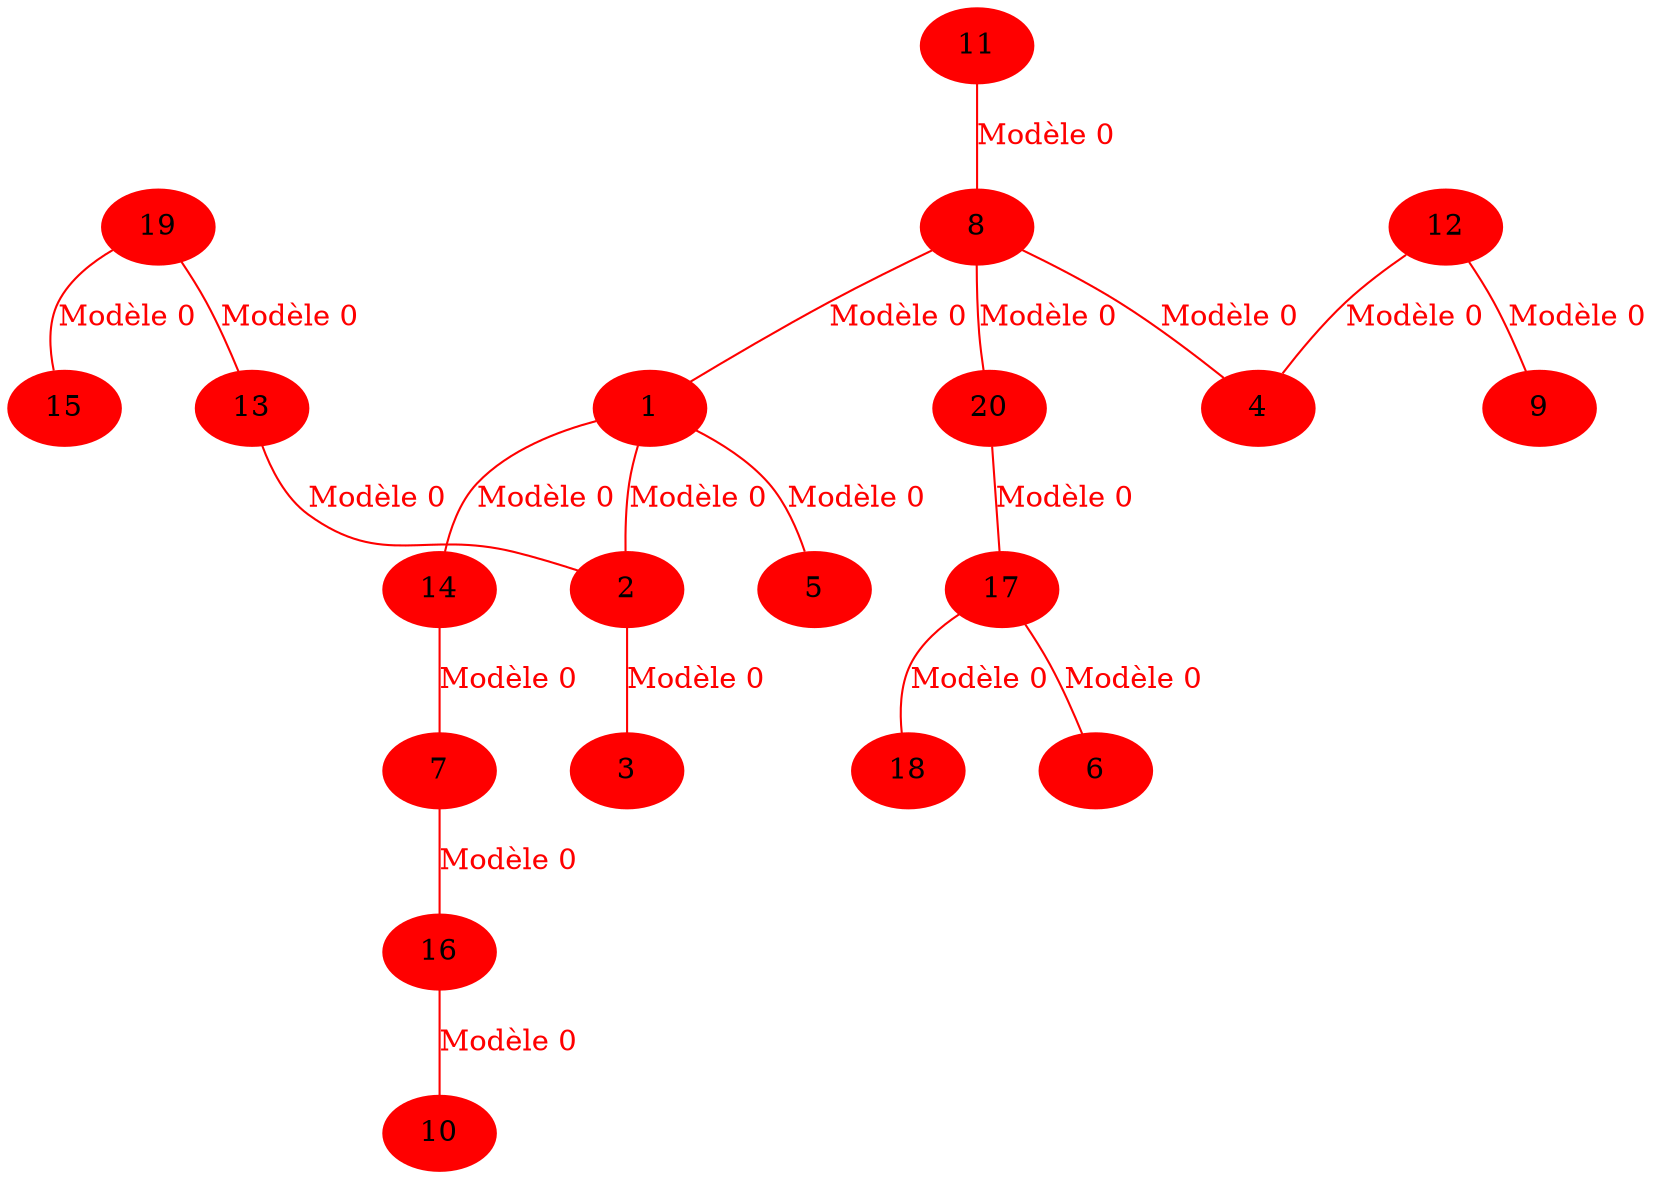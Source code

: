 // Graphe non orienté
strict graph {
	19 [color=lightblue style=filled]
	19 -- 13 [constraint=true]
	19 -- 15 [constraint=true]
	13 [color=lightblue style=filled]
	13 -- 19 [constraint=true]
	13 -- 2 [constraint=true]
	11 [color=lightblue style=filled]
	11 -- 8 [constraint=true]
	8 [color=lightblue style=filled]
	8 -- 11 [constraint=true]
	8 -- 4 [constraint=true]
	8 -- 20 [constraint=true]
	8 -- 1 [constraint=true]
	1 [color=lightblue style=filled]
	1 -- 2 [constraint=true]
	1 -- 5 [constraint=true]
	1 -- 14 [constraint=true]
	1 -- 8 [constraint=true]
	2 [color=lightblue style=filled]
	2 -- 1 [constraint=true]
	2 -- 3 [constraint=true]
	2 -- 13 [constraint=true]
	5 [color=lightblue style=filled]
	5 -- 1 [constraint=true]
	3 [color=lightblue style=filled]
	3 -- 2 [constraint=true]
	12 [color=lightblue style=filled]
	12 -- 4 [constraint=true]
	12 -- 9 [constraint=true]
	4 [color=lightblue style=filled]
	4 -- 12 [constraint=true]
	4 -- 8 [constraint=true]
	9 [color=lightblue style=filled]
	9 -- 12 [constraint=true]
	20 [color=lightblue style=filled]
	20 -- 8 [constraint=true]
	20 -- 17 [constraint=true]
	14 [color=lightblue style=filled]
	14 -- 1 [constraint=true]
	14 -- 7 [constraint=true]
	17 [color=lightblue style=filled]
	17 -- 18 [constraint=true]
	17 -- 20 [constraint=true]
	17 -- 6 [constraint=true]
	18 [color=lightblue style=filled]
	18 -- 17 [constraint=true]
	7 [color=lightblue style=filled]
	7 -- 16 [constraint=true]
	7 -- 14 [constraint=true]
	16 [color=lightblue style=filled]
	16 -- 7 [constraint=true]
	16 -- 10 [constraint=true]
	6 [color=lightblue style=filled]
	6 -- 17 [constraint=true]
	15 [color=lightblue style=filled]
	15 -- 19 [constraint=true]
	10 [color=lightblue style=filled]
	10 -- 16 [constraint=true]
	11 [color=red style=filled]
	6 [color=red style=filled]
	11 -- 8 [label="Modèle 0" color=red constraint=true fontcolor=red]
	8 -- 20 [label="Modèle 0" color=red constraint=true fontcolor=red]
	20 -- 17 [label="Modèle 0" color=red constraint=true fontcolor=red]
	17 -- 6 [label="Modèle 0" color=red constraint=true fontcolor=red]
	13 [color=red style=filled]
	8 [color=red style=filled]
	13 -- 2 [label="Modèle 0" color=red constraint=true fontcolor=red]
	2 -- 1 [label="Modèle 0" color=red constraint=true fontcolor=red]
	1 -- 8 [label="Modèle 0" color=red constraint=true fontcolor=red]
	14 [color=red style=filled]
	2 [color=red style=filled]
	14 -- 1 [label="Modèle 0" color=red constraint=true fontcolor=red]
	1 -- 2 [label="Modèle 0" color=red constraint=true fontcolor=red]
	4 [color=red style=filled]
	5 [color=red style=filled]
	4 -- 8 [label="Modèle 0" color=red constraint=true fontcolor=red]
	8 -- 1 [label="Modèle 0" color=red constraint=true fontcolor=red]
	1 -- 5 [label="Modèle 0" color=red constraint=true fontcolor=red]
	9 [color=red style=filled]
	6 [color=red style=filled]
	9 -- 12 [label="Modèle 0" color=red constraint=true fontcolor=red]
	12 -- 4 [label="Modèle 0" color=red constraint=true fontcolor=red]
	4 -- 8 [label="Modèle 0" color=red constraint=true fontcolor=red]
	8 -- 20 [label="Modèle 0" color=red constraint=true fontcolor=red]
	20 -- 17 [label="Modèle 0" color=red constraint=true fontcolor=red]
	17 -- 6 [label="Modèle 0" color=red constraint=true fontcolor=red]
	2 [color=red style=filled]
	7 [color=red style=filled]
	2 -- 1 [label="Modèle 0" color=red constraint=true fontcolor=red]
	1 -- 14 [label="Modèle 0" color=red constraint=true fontcolor=red]
	14 -- 7 [label="Modèle 0" color=red constraint=true fontcolor=red]
	4 [color=red style=filled]
	19 [color=red style=filled]
	4 -- 8 [label="Modèle 0" color=red constraint=true fontcolor=red]
	8 -- 1 [label="Modèle 0" color=red constraint=true fontcolor=red]
	1 -- 2 [label="Modèle 0" color=red constraint=true fontcolor=red]
	2 -- 13 [label="Modèle 0" color=red constraint=true fontcolor=red]
	13 -- 19 [label="Modèle 0" color=red constraint=true fontcolor=red]
	6 [color=red style=filled]
	11 [color=red style=filled]
	6 -- 17 [label="Modèle 0" color=red constraint=true fontcolor=red]
	17 -- 20 [label="Modèle 0" color=red constraint=true fontcolor=red]
	20 -- 8 [label="Modèle 0" color=red constraint=true fontcolor=red]
	8 -- 11 [label="Modèle 0" color=red constraint=true fontcolor=red]
	3 [color=red style=filled]
	7 [color=red style=filled]
	3 -- 2 [label="Modèle 0" color=red constraint=true fontcolor=red]
	2 -- 1 [label="Modèle 0" color=red constraint=true fontcolor=red]
	1 -- 14 [label="Modèle 0" color=red constraint=true fontcolor=red]
	14 -- 7 [label="Modèle 0" color=red constraint=true fontcolor=red]
	19 [color=red style=filled]
	4 [color=red style=filled]
	19 -- 13 [label="Modèle 0" color=red constraint=true fontcolor=red]
	13 -- 2 [label="Modèle 0" color=red constraint=true fontcolor=red]
	2 -- 1 [label="Modèle 0" color=red constraint=true fontcolor=red]
	1 -- 8 [label="Modèle 0" color=red constraint=true fontcolor=red]
	8 -- 4 [label="Modèle 0" color=red constraint=true fontcolor=red]
	15 [color=red style=filled]
	12 [color=red style=filled]
	15 -- 19 [label="Modèle 0" color=red constraint=true fontcolor=red]
	19 -- 13 [label="Modèle 0" color=red constraint=true fontcolor=red]
	13 -- 2 [label="Modèle 0" color=red constraint=true fontcolor=red]
	2 -- 1 [label="Modèle 0" color=red constraint=true fontcolor=red]
	1 -- 8 [label="Modèle 0" color=red constraint=true fontcolor=red]
	8 -- 4 [label="Modèle 0" color=red constraint=true fontcolor=red]
	4 -- 12 [label="Modèle 0" color=red constraint=true fontcolor=red]
	14 [color=red style=filled]
	7 [color=red style=filled]
	14 -- 7 [label="Modèle 0" color=red constraint=true fontcolor=red]
	2 [color=red style=filled]
	8 [color=red style=filled]
	2 -- 1 [label="Modèle 0" color=red constraint=true fontcolor=red]
	1 -- 8 [label="Modèle 0" color=red constraint=true fontcolor=red]
	8 [color=red style=filled]
	17 [color=red style=filled]
	8 -- 20 [label="Modèle 0" color=red constraint=true fontcolor=red]
	20 -- 17 [label="Modèle 0" color=red constraint=true fontcolor=red]
	7 [color=red style=filled]
	15 [color=red style=filled]
	7 -- 14 [label="Modèle 0" color=red constraint=true fontcolor=red]
	14 -- 1 [label="Modèle 0" color=red constraint=true fontcolor=red]
	1 -- 2 [label="Modèle 0" color=red constraint=true fontcolor=red]
	2 -- 13 [label="Modèle 0" color=red constraint=true fontcolor=red]
	13 -- 19 [label="Modèle 0" color=red constraint=true fontcolor=red]
	19 -- 15 [label="Modèle 0" color=red constraint=true fontcolor=red]
	17 [color=red style=filled]
	15 [color=red style=filled]
	17 -- 20 [label="Modèle 0" color=red constraint=true fontcolor=red]
	20 -- 8 [label="Modèle 0" color=red constraint=true fontcolor=red]
	8 -- 1 [label="Modèle 0" color=red constraint=true fontcolor=red]
	1 -- 2 [label="Modèle 0" color=red constraint=true fontcolor=red]
	2 -- 13 [label="Modèle 0" color=red constraint=true fontcolor=red]
	13 -- 19 [label="Modèle 0" color=red constraint=true fontcolor=red]
	19 -- 15 [label="Modèle 0" color=red constraint=true fontcolor=red]
	19 [color=red style=filled]
	6 [color=red style=filled]
	19 -- 13 [label="Modèle 0" color=red constraint=true fontcolor=red]
	13 -- 2 [label="Modèle 0" color=red constraint=true fontcolor=red]
	2 -- 1 [label="Modèle 0" color=red constraint=true fontcolor=red]
	1 -- 8 [label="Modèle 0" color=red constraint=true fontcolor=red]
	8 -- 20 [label="Modèle 0" color=red constraint=true fontcolor=red]
	20 -- 17 [label="Modèle 0" color=red constraint=true fontcolor=red]
	17 -- 6 [label="Modèle 0" color=red constraint=true fontcolor=red]
	16 [color=red style=filled]
	15 [color=red style=filled]
	16 -- 7 [label="Modèle 0" color=red constraint=true fontcolor=red]
	7 -- 14 [label="Modèle 0" color=red constraint=true fontcolor=red]
	14 -- 1 [label="Modèle 0" color=red constraint=true fontcolor=red]
	1 -- 2 [label="Modèle 0" color=red constraint=true fontcolor=red]
	2 -- 13 [label="Modèle 0" color=red constraint=true fontcolor=red]
	13 -- 19 [label="Modèle 0" color=red constraint=true fontcolor=red]
	19 -- 15 [label="Modèle 0" color=red constraint=true fontcolor=red]
	15 [color=red style=filled]
	7 [color=red style=filled]
	15 -- 19 [label="Modèle 0" color=red constraint=true fontcolor=red]
	19 -- 13 [label="Modèle 0" color=red constraint=true fontcolor=red]
	13 -- 2 [label="Modèle 0" color=red constraint=true fontcolor=red]
	2 -- 1 [label="Modèle 0" color=red constraint=true fontcolor=red]
	1 -- 14 [label="Modèle 0" color=red constraint=true fontcolor=red]
	14 -- 7 [label="Modèle 0" color=red constraint=true fontcolor=red]
	14 [color=red style=filled]
	15 [color=red style=filled]
	14 -- 1 [label="Modèle 0" color=red constraint=true fontcolor=red]
	1 -- 2 [label="Modèle 0" color=red constraint=true fontcolor=red]
	2 -- 13 [label="Modèle 0" color=red constraint=true fontcolor=red]
	13 -- 19 [label="Modèle 0" color=red constraint=true fontcolor=red]
	19 -- 15 [label="Modèle 0" color=red constraint=true fontcolor=red]
	10 [color=red style=filled]
	20 [color=red style=filled]
	10 -- 16 [label="Modèle 0" color=red constraint=true fontcolor=red]
	16 -- 7 [label="Modèle 0" color=red constraint=true fontcolor=red]
	7 -- 14 [label="Modèle 0" color=red constraint=true fontcolor=red]
	14 -- 1 [label="Modèle 0" color=red constraint=true fontcolor=red]
	1 -- 8 [label="Modèle 0" color=red constraint=true fontcolor=red]
	8 -- 20 [label="Modèle 0" color=red constraint=true fontcolor=red]
	20 [color=red style=filled]
	15 [color=red style=filled]
	20 -- 8 [label="Modèle 0" color=red constraint=true fontcolor=red]
	8 -- 1 [label="Modèle 0" color=red constraint=true fontcolor=red]
	1 -- 2 [label="Modèle 0" color=red constraint=true fontcolor=red]
	2 -- 13 [label="Modèle 0" color=red constraint=true fontcolor=red]
	13 -- 19 [label="Modèle 0" color=red constraint=true fontcolor=red]
	19 -- 15 [label="Modèle 0" color=red constraint=true fontcolor=red]
	18 [color=red style=filled]
	11 [color=red style=filled]
	18 -- 17 [label="Modèle 0" color=red constraint=true fontcolor=red]
	17 -- 20 [label="Modèle 0" color=red constraint=true fontcolor=red]
	20 -- 8 [label="Modèle 0" color=red constraint=true fontcolor=red]
	8 -- 11 [label="Modèle 0" color=red constraint=true fontcolor=red]
	5 [color=red style=filled]
	7 [color=red style=filled]
	5 -- 1 [label="Modèle 0" color=red constraint=true fontcolor=red]
	1 -- 14 [label="Modèle 0" color=red constraint=true fontcolor=red]
	14 -- 7 [label="Modèle 0" color=red constraint=true fontcolor=red]
	7 [color=red style=filled]
	5 [color=red style=filled]
	7 -- 14 [label="Modèle 0" color=red constraint=true fontcolor=red]
	14 -- 1 [label="Modèle 0" color=red constraint=true fontcolor=red]
	1 -- 5 [label="Modèle 0" color=red constraint=true fontcolor=red]
	14 [color=red style=filled]
	13 [color=red style=filled]
	14 -- 1 [label="Modèle 0" color=red constraint=true fontcolor=red]
	1 -- 2 [label="Modèle 0" color=red constraint=true fontcolor=red]
	2 -- 13 [label="Modèle 0" color=red constraint=true fontcolor=red]
	6 [color=red style=filled]
	20 [color=red style=filled]
	6 -- 17 [label="Modèle 0" color=red constraint=true fontcolor=red]
	17 -- 20 [label="Modèle 0" color=red constraint=true fontcolor=red]
	20 [color=red style=filled]
	3 [color=red style=filled]
	20 -- 8 [label="Modèle 0" color=red constraint=true fontcolor=red]
	8 -- 1 [label="Modèle 0" color=red constraint=true fontcolor=red]
	1 -- 2 [label="Modèle 0" color=red constraint=true fontcolor=red]
	2 -- 3 [label="Modèle 0" color=red constraint=true fontcolor=red]
	14 [color=red style=filled]
	1 [color=red style=filled]
	14 -- 1 [label="Modèle 0" color=red constraint=true fontcolor=red]
	20 [color=red style=filled]
	18 [color=red style=filled]
	20 -- 17 [label="Modèle 0" color=red constraint=true fontcolor=red]
	17 -- 18 [label="Modèle 0" color=red constraint=true fontcolor=red]
	20 [color=red style=filled]
	12 [color=red style=filled]
	20 -- 8 [label="Modèle 0" color=red constraint=true fontcolor=red]
	8 -- 4 [label="Modèle 0" color=red constraint=true fontcolor=red]
	4 -- 12 [label="Modèle 0" color=red constraint=true fontcolor=red]
	9 [color=red style=filled]
	19 [color=red style=filled]
	9 -- 12 [label="Modèle 0" color=red constraint=true fontcolor=red]
	12 -- 4 [label="Modèle 0" color=red constraint=true fontcolor=red]
	4 -- 8 [label="Modèle 0" color=red constraint=true fontcolor=red]
	8 -- 1 [label="Modèle 0" color=red constraint=true fontcolor=red]
	1 -- 2 [label="Modèle 0" color=red constraint=true fontcolor=red]
	2 -- 13 [label="Modèle 0" color=red constraint=true fontcolor=red]
	13 -- 19 [label="Modèle 0" color=red constraint=true fontcolor=red]
	2 [color=red style=filled]
	16 [color=red style=filled]
	2 -- 1 [label="Modèle 0" color=red constraint=true fontcolor=red]
	1 -- 14 [label="Modèle 0" color=red constraint=true fontcolor=red]
	14 -- 7 [label="Modèle 0" color=red constraint=true fontcolor=red]
	7 -- 16 [label="Modèle 0" color=red constraint=true fontcolor=red]
	10 [color=red style=filled]
	12 [color=red style=filled]
	10 -- 16 [label="Modèle 0" color=red constraint=true fontcolor=red]
	16 -- 7 [label="Modèle 0" color=red constraint=true fontcolor=red]
	7 -- 14 [label="Modèle 0" color=red constraint=true fontcolor=red]
	14 -- 1 [label="Modèle 0" color=red constraint=true fontcolor=red]
	1 -- 8 [label="Modèle 0" color=red constraint=true fontcolor=red]
	8 -- 4 [label="Modèle 0" color=red constraint=true fontcolor=red]
	4 -- 12 [label="Modèle 0" color=red constraint=true fontcolor=red]
	12 [color=red style=filled]
	6 [color=red style=filled]
	12 -- 4 [label="Modèle 0" color=red constraint=true fontcolor=red]
	4 -- 8 [label="Modèle 0" color=red constraint=true fontcolor=red]
	8 -- 20 [label="Modèle 0" color=red constraint=true fontcolor=red]
	20 -- 17 [label="Modèle 0" color=red constraint=true fontcolor=red]
	17 -- 6 [label="Modèle 0" color=red constraint=true fontcolor=red]
	16 [color=red style=filled]
	13 [color=red style=filled]
	16 -- 7 [label="Modèle 0" color=red constraint=true fontcolor=red]
	7 -- 14 [label="Modèle 0" color=red constraint=true fontcolor=red]
	14 -- 1 [label="Modèle 0" color=red constraint=true fontcolor=red]
	1 -- 2 [label="Modèle 0" color=red constraint=true fontcolor=red]
	2 -- 13 [label="Modèle 0" color=red constraint=true fontcolor=red]
	6 [color=red style=filled]
	6 [color=red style=filled]
	11 [color=red style=filled]
	9 [color=red style=filled]
	11 -- 8 [label="Modèle 0" color=red constraint=true fontcolor=red]
	8 -- 4 [label="Modèle 0" color=red constraint=true fontcolor=red]
	4 -- 12 [label="Modèle 0" color=red constraint=true fontcolor=red]
	12 -- 9 [label="Modèle 0" color=red constraint=true fontcolor=red]
	13 [color=red style=filled]
	18 [color=red style=filled]
	13 -- 2 [label="Modèle 0" color=red constraint=true fontcolor=red]
	2 -- 1 [label="Modèle 0" color=red constraint=true fontcolor=red]
	1 -- 8 [label="Modèle 0" color=red constraint=true fontcolor=red]
	8 -- 20 [label="Modèle 0" color=red constraint=true fontcolor=red]
	20 -- 17 [label="Modèle 0" color=red constraint=true fontcolor=red]
	17 -- 18 [label="Modèle 0" color=red constraint=true fontcolor=red]
	17 [color=red style=filled]
	9 [color=red style=filled]
	17 -- 20 [label="Modèle 0" color=red constraint=true fontcolor=red]
	20 -- 8 [label="Modèle 0" color=red constraint=true fontcolor=red]
	8 -- 4 [label="Modèle 0" color=red constraint=true fontcolor=red]
	4 -- 12 [label="Modèle 0" color=red constraint=true fontcolor=red]
	12 -- 9 [label="Modèle 0" color=red constraint=true fontcolor=red]
	14 [color=red style=filled]
	3 [color=red style=filled]
	14 -- 1 [label="Modèle 0" color=red constraint=true fontcolor=red]
	1 -- 2 [label="Modèle 0" color=red constraint=true fontcolor=red]
	2 -- 3 [label="Modèle 0" color=red constraint=true fontcolor=red]
	7 [color=red style=filled]
	9 [color=red style=filled]
	7 -- 14 [label="Modèle 0" color=red constraint=true fontcolor=red]
	14 -- 1 [label="Modèle 0" color=red constraint=true fontcolor=red]
	1 -- 8 [label="Modèle 0" color=red constraint=true fontcolor=red]
	8 -- 4 [label="Modèle 0" color=red constraint=true fontcolor=red]
	4 -- 12 [label="Modèle 0" color=red constraint=true fontcolor=red]
	12 -- 9 [label="Modèle 0" color=red constraint=true fontcolor=red]
	19 [color=red style=filled]
	7 [color=red style=filled]
	19 -- 13 [label="Modèle 0" color=red constraint=true fontcolor=red]
	13 -- 2 [label="Modèle 0" color=red constraint=true fontcolor=red]
	2 -- 1 [label="Modèle 0" color=red constraint=true fontcolor=red]
	1 -- 14 [label="Modèle 0" color=red constraint=true fontcolor=red]
	14 -- 7 [label="Modèle 0" color=red constraint=true fontcolor=red]
	10 [color=red style=filled]
	3 [color=red style=filled]
	10 -- 16 [label="Modèle 0" color=red constraint=true fontcolor=red]
	16 -- 7 [label="Modèle 0" color=red constraint=true fontcolor=red]
	7 -- 14 [label="Modèle 0" color=red constraint=true fontcolor=red]
	14 -- 1 [label="Modèle 0" color=red constraint=true fontcolor=red]
	1 -- 2 [label="Modèle 0" color=red constraint=true fontcolor=red]
	2 -- 3 [label="Modèle 0" color=red constraint=true fontcolor=red]
	9 [color=red style=filled]
	4 [color=red style=filled]
	9 -- 12 [label="Modèle 0" color=red constraint=true fontcolor=red]
	12 -- 4 [label="Modèle 0" color=red constraint=true fontcolor=red]
	10 [color=red style=filled]
	1 [color=red style=filled]
	10 -- 16 [label="Modèle 0" color=red constraint=true fontcolor=red]
	16 -- 7 [label="Modèle 0" color=red constraint=true fontcolor=red]
	7 -- 14 [label="Modèle 0" color=red constraint=true fontcolor=red]
	14 -- 1 [label="Modèle 0" color=red constraint=true fontcolor=red]
	18 [color=red style=filled]
	19 [color=red style=filled]
	18 -- 17 [label="Modèle 0" color=red constraint=true fontcolor=red]
	17 -- 20 [label="Modèle 0" color=red constraint=true fontcolor=red]
	20 -- 8 [label="Modèle 0" color=red constraint=true fontcolor=red]
	8 -- 1 [label="Modèle 0" color=red constraint=true fontcolor=red]
	1 -- 2 [label="Modèle 0" color=red constraint=true fontcolor=red]
	2 -- 13 [label="Modèle 0" color=red constraint=true fontcolor=red]
	13 -- 19 [label="Modèle 0" color=red constraint=true fontcolor=red]
	1 [color=red style=filled]
	9 [color=red style=filled]
	1 -- 8 [label="Modèle 0" color=red constraint=true fontcolor=red]
	8 -- 4 [label="Modèle 0" color=red constraint=true fontcolor=red]
	4 -- 12 [label="Modèle 0" color=red constraint=true fontcolor=red]
	12 -- 9 [label="Modèle 0" color=red constraint=true fontcolor=red]
	10 [color=red style=filled]
	15 [color=red style=filled]
	10 -- 16 [label="Modèle 0" color=red constraint=true fontcolor=red]
	16 -- 7 [label="Modèle 0" color=red constraint=true fontcolor=red]
	7 -- 14 [label="Modèle 0" color=red constraint=true fontcolor=red]
	14 -- 1 [label="Modèle 0" color=red constraint=true fontcolor=red]
	1 -- 2 [label="Modèle 0" color=red constraint=true fontcolor=red]
	2 -- 13 [label="Modèle 0" color=red constraint=true fontcolor=red]
	13 -- 19 [label="Modèle 0" color=red constraint=true fontcolor=red]
	19 -- 15 [label="Modèle 0" color=red constraint=true fontcolor=red]
	8 [color=red style=filled]
	13 [color=red style=filled]
	8 -- 1 [label="Modèle 0" color=red constraint=true fontcolor=red]
	1 -- 2 [label="Modèle 0" color=red constraint=true fontcolor=red]
	2 -- 13 [label="Modèle 0" color=red constraint=true fontcolor=red]
	20 [color=red style=filled]
	14 [color=red style=filled]
	20 -- 8 [label="Modèle 0" color=red constraint=true fontcolor=red]
	8 -- 1 [label="Modèle 0" color=red constraint=true fontcolor=red]
	1 -- 14 [label="Modèle 0" color=red constraint=true fontcolor=red]
	15 [color=red style=filled]
	8 [color=red style=filled]
	15 -- 19 [label="Modèle 0" color=red constraint=true fontcolor=red]
	19 -- 13 [label="Modèle 0" color=red constraint=true fontcolor=red]
	13 -- 2 [label="Modèle 0" color=red constraint=true fontcolor=red]
	2 -- 1 [label="Modèle 0" color=red constraint=true fontcolor=red]
	1 -- 8 [label="Modèle 0" color=red constraint=true fontcolor=red]
	4 [color=red style=filled]
	15 [color=red style=filled]
	4 -- 8 [label="Modèle 0" color=red constraint=true fontcolor=red]
	8 -- 1 [label="Modèle 0" color=red constraint=true fontcolor=red]
	1 -- 2 [label="Modèle 0" color=red constraint=true fontcolor=red]
	2 -- 13 [label="Modèle 0" color=red constraint=true fontcolor=red]
	13 -- 19 [label="Modèle 0" color=red constraint=true fontcolor=red]
	19 -- 15 [label="Modèle 0" color=red constraint=true fontcolor=red]
	14 [color=red style=filled]
	4 [color=red style=filled]
	14 -- 1 [label="Modèle 0" color=red constraint=true fontcolor=red]
	1 -- 8 [label="Modèle 0" color=red constraint=true fontcolor=red]
	8 -- 4 [label="Modèle 0" color=red constraint=true fontcolor=red]
	1 [color=red style=filled]
	11 [color=red style=filled]
	1 -- 8 [label="Modèle 0" color=red constraint=true fontcolor=red]
	8 -- 11 [label="Modèle 0" color=red constraint=true fontcolor=red]
	19 [color=red style=filled]
	18 [color=red style=filled]
	19 -- 13 [label="Modèle 0" color=red constraint=true fontcolor=red]
	13 -- 2 [label="Modèle 0" color=red constraint=true fontcolor=red]
	2 -- 1 [label="Modèle 0" color=red constraint=true fontcolor=red]
	1 -- 8 [label="Modèle 0" color=red constraint=true fontcolor=red]
	8 -- 20 [label="Modèle 0" color=red constraint=true fontcolor=red]
	20 -- 17 [label="Modèle 0" color=red constraint=true fontcolor=red]
	17 -- 18 [label="Modèle 0" color=red constraint=true fontcolor=red]
	3 [color=red style=filled]
	12 [color=red style=filled]
	3 -- 2 [label="Modèle 0" color=red constraint=true fontcolor=red]
	2 -- 1 [label="Modèle 0" color=red constraint=true fontcolor=red]
	1 -- 8 [label="Modèle 0" color=red constraint=true fontcolor=red]
	8 -- 4 [label="Modèle 0" color=red constraint=true fontcolor=red]
	4 -- 12 [label="Modèle 0" color=red constraint=true fontcolor=red]
	3 [color=red style=filled]
	6 [color=red style=filled]
	3 -- 2 [label="Modèle 0" color=red constraint=true fontcolor=red]
	2 -- 1 [label="Modèle 0" color=red constraint=true fontcolor=red]
	1 -- 8 [label="Modèle 0" color=red constraint=true fontcolor=red]
	8 -- 20 [label="Modèle 0" color=red constraint=true fontcolor=red]
	20 -- 17 [label="Modèle 0" color=red constraint=true fontcolor=red]
	17 -- 6 [label="Modèle 0" color=red constraint=true fontcolor=red]
	8 [color=red style=filled]
	14 [color=red style=filled]
	8 -- 1 [label="Modèle 0" color=red constraint=true fontcolor=red]
	1 -- 14 [label="Modèle 0" color=red constraint=true fontcolor=red]
	8 [color=red style=filled]
	10 [color=red style=filled]
	8 -- 1 [label="Modèle 0" color=red constraint=true fontcolor=red]
	1 -- 14 [label="Modèle 0" color=red constraint=true fontcolor=red]
	14 -- 7 [label="Modèle 0" color=red constraint=true fontcolor=red]
	7 -- 16 [label="Modèle 0" color=red constraint=true fontcolor=red]
	16 -- 10 [label="Modèle 0" color=red constraint=true fontcolor=red]
	3 [color=red style=filled]
	2 [color=red style=filled]
	3 -- 2 [label="Modèle 0" color=red constraint=true fontcolor=red]
	11 [color=red style=filled]
	4 [color=red style=filled]
	11 -- 8 [label="Modèle 0" color=red constraint=true fontcolor=red]
	8 -- 4 [label="Modèle 0" color=red constraint=true fontcolor=red]
	18 [color=red style=filled]
	13 [color=red style=filled]
	18 -- 17 [label="Modèle 0" color=red constraint=true fontcolor=red]
	17 -- 20 [label="Modèle 0" color=red constraint=true fontcolor=red]
	20 -- 8 [label="Modèle 0" color=red constraint=true fontcolor=red]
	8 -- 1 [label="Modèle 0" color=red constraint=true fontcolor=red]
	1 -- 2 [label="Modèle 0" color=red constraint=true fontcolor=red]
	2 -- 13 [label="Modèle 0" color=red constraint=true fontcolor=red]
	16 [color=red style=filled]
	14 [color=red style=filled]
	16 -- 7 [label="Modèle 0" color=red constraint=true fontcolor=red]
	7 -- 14 [label="Modèle 0" color=red constraint=true fontcolor=red]
	2 [color=red style=filled]
	18 [color=red style=filled]
	2 -- 1 [label="Modèle 0" color=red constraint=true fontcolor=red]
	1 -- 8 [label="Modèle 0" color=red constraint=true fontcolor=red]
	8 -- 20 [label="Modèle 0" color=red constraint=true fontcolor=red]
	20 -- 17 [label="Modèle 0" color=red constraint=true fontcolor=red]
	17 -- 18 [label="Modèle 0" color=red constraint=true fontcolor=red]
	5 [color=red style=filled]
	2 [color=red style=filled]
	5 -- 1 [label="Modèle 0" color=red constraint=true fontcolor=red]
	1 -- 2 [label="Modèle 0" color=red constraint=true fontcolor=red]
	20 [color=red style=filled]
	6 [color=red style=filled]
	20 -- 17 [label="Modèle 0" color=red constraint=true fontcolor=red]
	17 -- 6 [label="Modèle 0" color=red constraint=true fontcolor=red]
	20 [color=red style=filled]
	1 [color=red style=filled]
	20 -- 8 [label="Modèle 0" color=red constraint=true fontcolor=red]
	8 -- 1 [label="Modèle 0" color=red constraint=true fontcolor=red]
	1 [color=red style=filled]
	14 [color=red style=filled]
	1 -- 14 [label="Modèle 0" color=red constraint=true fontcolor=red]
	16 [color=red style=filled]
	17 [color=red style=filled]
	16 -- 7 [label="Modèle 0" color=red constraint=true fontcolor=red]
	7 -- 14 [label="Modèle 0" color=red constraint=true fontcolor=red]
	14 -- 1 [label="Modèle 0" color=red constraint=true fontcolor=red]
	1 -- 8 [label="Modèle 0" color=red constraint=true fontcolor=red]
	8 -- 20 [label="Modèle 0" color=red constraint=true fontcolor=red]
	20 -- 17 [label="Modèle 0" color=red constraint=true fontcolor=red]
	7 [color=red style=filled]
	18 [color=red style=filled]
	7 -- 14 [label="Modèle 0" color=red constraint=true fontcolor=red]
	14 -- 1 [label="Modèle 0" color=red constraint=true fontcolor=red]
	1 -- 8 [label="Modèle 0" color=red constraint=true fontcolor=red]
	8 -- 20 [label="Modèle 0" color=red constraint=true fontcolor=red]
	20 -- 17 [label="Modèle 0" color=red constraint=true fontcolor=red]
	17 -- 18 [label="Modèle 0" color=red constraint=true fontcolor=red]
	13 [color=red style=filled]
	14 [color=red style=filled]
	13 -- 2 [label="Modèle 0" color=red constraint=true fontcolor=red]
	2 -- 1 [label="Modèle 0" color=red constraint=true fontcolor=red]
	1 -- 14 [label="Modèle 0" color=red constraint=true fontcolor=red]
	18 [color=red style=filled]
	15 [color=red style=filled]
	18 -- 17 [label="Modèle 0" color=red constraint=true fontcolor=red]
	17 -- 20 [label="Modèle 0" color=red constraint=true fontcolor=red]
	20 -- 8 [label="Modèle 0" color=red constraint=true fontcolor=red]
	8 -- 1 [label="Modèle 0" color=red constraint=true fontcolor=red]
	1 -- 2 [label="Modèle 0" color=red constraint=true fontcolor=red]
	2 -- 13 [label="Modèle 0" color=red constraint=true fontcolor=red]
	13 -- 19 [label="Modèle 0" color=red constraint=true fontcolor=red]
	19 -- 15 [label="Modèle 0" color=red constraint=true fontcolor=red]
	6 [color=red style=filled]
	9 [color=red style=filled]
	6 -- 17 [label="Modèle 0" color=red constraint=true fontcolor=red]
	17 -- 20 [label="Modèle 0" color=red constraint=true fontcolor=red]
	20 -- 8 [label="Modèle 0" color=red constraint=true fontcolor=red]
	8 -- 4 [label="Modèle 0" color=red constraint=true fontcolor=red]
	4 -- 12 [label="Modèle 0" color=red constraint=true fontcolor=red]
	12 -- 9 [label="Modèle 0" color=red constraint=true fontcolor=red]
	6 [color=red style=filled]
	7 [color=red style=filled]
	6 -- 17 [label="Modèle 0" color=red constraint=true fontcolor=red]
	17 -- 20 [label="Modèle 0" color=red constraint=true fontcolor=red]
	20 -- 8 [label="Modèle 0" color=red constraint=true fontcolor=red]
	8 -- 1 [label="Modèle 0" color=red constraint=true fontcolor=red]
	1 -- 14 [label="Modèle 0" color=red constraint=true fontcolor=red]
	14 -- 7 [label="Modèle 0" color=red constraint=true fontcolor=red]
	14 [color=red style=filled]
	17 [color=red style=filled]
	14 -- 1 [label="Modèle 0" color=red constraint=true fontcolor=red]
	1 -- 8 [label="Modèle 0" color=red constraint=true fontcolor=red]
	8 -- 20 [label="Modèle 0" color=red constraint=true fontcolor=red]
	20 -- 17 [label="Modèle 0" color=red constraint=true fontcolor=red]
	9 [color=red style=filled]
	14 [color=red style=filled]
	9 -- 12 [label="Modèle 0" color=red constraint=true fontcolor=red]
	12 -- 4 [label="Modèle 0" color=red constraint=true fontcolor=red]
	4 -- 8 [label="Modèle 0" color=red constraint=true fontcolor=red]
	8 -- 1 [label="Modèle 0" color=red constraint=true fontcolor=red]
	1 -- 14 [label="Modèle 0" color=red constraint=true fontcolor=red]
	11 [color=red style=filled]
	11 [color=red style=filled]
	11 [color=red style=filled]
	16 [color=red style=filled]
	11 -- 8 [label="Modèle 0" color=red constraint=true fontcolor=red]
	8 -- 1 [label="Modèle 0" color=red constraint=true fontcolor=red]
	1 -- 14 [label="Modèle 0" color=red constraint=true fontcolor=red]
	14 -- 7 [label="Modèle 0" color=red constraint=true fontcolor=red]
	7 -- 16 [label="Modèle 0" color=red constraint=true fontcolor=red]
	13 [color=red style=filled]
	12 [color=red style=filled]
	13 -- 2 [label="Modèle 0" color=red constraint=true fontcolor=red]
	2 -- 1 [label="Modèle 0" color=red constraint=true fontcolor=red]
	1 -- 8 [label="Modèle 0" color=red constraint=true fontcolor=red]
	8 -- 4 [label="Modèle 0" color=red constraint=true fontcolor=red]
	4 -- 12 [label="Modèle 0" color=red constraint=true fontcolor=red]
	10 [color=red style=filled]
	18 [color=red style=filled]
	10 -- 16 [label="Modèle 0" color=red constraint=true fontcolor=red]
	16 -- 7 [label="Modèle 0" color=red constraint=true fontcolor=red]
	7 -- 14 [label="Modèle 0" color=red constraint=true fontcolor=red]
	14 -- 1 [label="Modèle 0" color=red constraint=true fontcolor=red]
	1 -- 8 [label="Modèle 0" color=red constraint=true fontcolor=red]
	8 -- 20 [label="Modèle 0" color=red constraint=true fontcolor=red]
	20 -- 17 [label="Modèle 0" color=red constraint=true fontcolor=red]
	17 -- 18 [label="Modèle 0" color=red constraint=true fontcolor=red]
	18 [color=red style=filled]
	5 [color=red style=filled]
	18 -- 17 [label="Modèle 0" color=red constraint=true fontcolor=red]
	17 -- 20 [label="Modèle 0" color=red constraint=true fontcolor=red]
	20 -- 8 [label="Modèle 0" color=red constraint=true fontcolor=red]
	8 -- 1 [label="Modèle 0" color=red constraint=true fontcolor=red]
	1 -- 5 [label="Modèle 0" color=red constraint=true fontcolor=red]
	20 [color=red style=filled]
	17 [color=red style=filled]
	20 -- 17 [label="Modèle 0" color=red constraint=true fontcolor=red]
	8 [color=red style=filled]
	15 [color=red style=filled]
	8 -- 1 [label="Modèle 0" color=red constraint=true fontcolor=red]
	1 -- 2 [label="Modèle 0" color=red constraint=true fontcolor=red]
	2 -- 13 [label="Modèle 0" color=red constraint=true fontcolor=red]
	13 -- 19 [label="Modèle 0" color=red constraint=true fontcolor=red]
	19 -- 15 [label="Modèle 0" color=red constraint=true fontcolor=red]
	14 [color=red style=filled]
	19 [color=red style=filled]
	14 -- 1 [label="Modèle 0" color=red constraint=true fontcolor=red]
	1 -- 2 [label="Modèle 0" color=red constraint=true fontcolor=red]
	2 -- 13 [label="Modèle 0" color=red constraint=true fontcolor=red]
	13 -- 19 [label="Modèle 0" color=red constraint=true fontcolor=red]
	20 [color=red style=filled]
	16 [color=red style=filled]
	20 -- 8 [label="Modèle 0" color=red constraint=true fontcolor=red]
	8 -- 1 [label="Modèle 0" color=red constraint=true fontcolor=red]
	1 -- 14 [label="Modèle 0" color=red constraint=true fontcolor=red]
	14 -- 7 [label="Modèle 0" color=red constraint=true fontcolor=red]
	7 -- 16 [label="Modèle 0" color=red constraint=true fontcolor=red]
	2 [color=red style=filled]
	3 [color=red style=filled]
	2 -- 3 [label="Modèle 0" color=red constraint=true fontcolor=red]
	3 [color=red style=filled]
	11 [color=red style=filled]
	3 -- 2 [label="Modèle 0" color=red constraint=true fontcolor=red]
	2 -- 1 [label="Modèle 0" color=red constraint=true fontcolor=red]
	1 -- 8 [label="Modèle 0" color=red constraint=true fontcolor=red]
	8 -- 11 [label="Modèle 0" color=red constraint=true fontcolor=red]
	9 [color=red style=filled]
	15 [color=red style=filled]
	9 -- 12 [label="Modèle 0" color=red constraint=true fontcolor=red]
	12 -- 4 [label="Modèle 0" color=red constraint=true fontcolor=red]
	4 -- 8 [label="Modèle 0" color=red constraint=true fontcolor=red]
	8 -- 1 [label="Modèle 0" color=red constraint=true fontcolor=red]
	1 -- 2 [label="Modèle 0" color=red constraint=true fontcolor=red]
	2 -- 13 [label="Modèle 0" color=red constraint=true fontcolor=red]
	13 -- 19 [label="Modèle 0" color=red constraint=true fontcolor=red]
	19 -- 15 [label="Modèle 0" color=red constraint=true fontcolor=red]
	16 [color=red style=filled]
	8 [color=red style=filled]
	16 -- 7 [label="Modèle 0" color=red constraint=true fontcolor=red]
	7 -- 14 [label="Modèle 0" color=red constraint=true fontcolor=red]
	14 -- 1 [label="Modèle 0" color=red constraint=true fontcolor=red]
	1 -- 8 [label="Modèle 0" color=red constraint=true fontcolor=red]
	19 [color=red style=filled]
	3 [color=red style=filled]
	19 -- 13 [label="Modèle 0" color=red constraint=true fontcolor=red]
	13 -- 2 [label="Modèle 0" color=red constraint=true fontcolor=red]
	2 -- 3 [label="Modèle 0" color=red constraint=true fontcolor=red]
	1 [color=red style=filled]
	17 [color=red style=filled]
	1 -- 8 [label="Modèle 0" color=red constraint=true fontcolor=red]
	8 -- 20 [label="Modèle 0" color=red constraint=true fontcolor=red]
	20 -- 17 [label="Modèle 0" color=red constraint=true fontcolor=red]
	7 [color=red style=filled]
	4 [color=red style=filled]
	7 -- 14 [label="Modèle 0" color=red constraint=true fontcolor=red]
	14 -- 1 [label="Modèle 0" color=red constraint=true fontcolor=red]
	1 -- 8 [label="Modèle 0" color=red constraint=true fontcolor=red]
	8 -- 4 [label="Modèle 0" color=red constraint=true fontcolor=red]
	10 [color=red style=filled]
	10 [color=red style=filled]
	7 [color=red style=filled]
	8 [color=red style=filled]
	7 -- 14 [label="Modèle 0" color=red constraint=true fontcolor=red]
	14 -- 1 [label="Modèle 0" color=red constraint=true fontcolor=red]
	1 -- 8 [label="Modèle 0" color=red constraint=true fontcolor=red]
	15 [color=red style=filled]
	5 [color=red style=filled]
	15 -- 19 [label="Modèle 0" color=red constraint=true fontcolor=red]
	19 -- 13 [label="Modèle 0" color=red constraint=true fontcolor=red]
	13 -- 2 [label="Modèle 0" color=red constraint=true fontcolor=red]
	2 -- 1 [label="Modèle 0" color=red constraint=true fontcolor=red]
	1 -- 5 [label="Modèle 0" color=red constraint=true fontcolor=red]
	2 [color=red style=filled]
	9 [color=red style=filled]
	2 -- 1 [label="Modèle 0" color=red constraint=true fontcolor=red]
	1 -- 8 [label="Modèle 0" color=red constraint=true fontcolor=red]
	8 -- 4 [label="Modèle 0" color=red constraint=true fontcolor=red]
	4 -- 12 [label="Modèle 0" color=red constraint=true fontcolor=red]
	12 -- 9 [label="Modèle 0" color=red constraint=true fontcolor=red]
	11 [color=red style=filled]
	1 [color=red style=filled]
	11 -- 8 [label="Modèle 0" color=red constraint=true fontcolor=red]
	8 -- 1 [label="Modèle 0" color=red constraint=true fontcolor=red]
	1 [color=red style=filled]
	16 [color=red style=filled]
	1 -- 14 [label="Modèle 0" color=red constraint=true fontcolor=red]
	14 -- 7 [label="Modèle 0" color=red constraint=true fontcolor=red]
	7 -- 16 [label="Modèle 0" color=red constraint=true fontcolor=red]
	8 [color=red style=filled]
	2 [color=red style=filled]
	8 -- 1 [label="Modèle 0" color=red constraint=true fontcolor=red]
	1 -- 2 [label="Modèle 0" color=red constraint=true fontcolor=red]
	12 [color=red style=filled]
	11 [color=red style=filled]
	12 -- 4 [label="Modèle 0" color=red constraint=true fontcolor=red]
	4 -- 8 [label="Modèle 0" color=red constraint=true fontcolor=red]
	8 -- 11 [label="Modèle 0" color=red constraint=true fontcolor=red]
	15 [color=red style=filled]
	18 [color=red style=filled]
	15 -- 19 [label="Modèle 0" color=red constraint=true fontcolor=red]
	19 -- 13 [label="Modèle 0" color=red constraint=true fontcolor=red]
	13 -- 2 [label="Modèle 0" color=red constraint=true fontcolor=red]
	2 -- 1 [label="Modèle 0" color=red constraint=true fontcolor=red]
	1 -- 8 [label="Modèle 0" color=red constraint=true fontcolor=red]
	8 -- 20 [label="Modèle 0" color=red constraint=true fontcolor=red]
	20 -- 17 [label="Modèle 0" color=red constraint=true fontcolor=red]
	17 -- 18 [label="Modèle 0" color=red constraint=true fontcolor=red]
	2 [color=red style=filled]
	17 [color=red style=filled]
	2 -- 1 [label="Modèle 0" color=red constraint=true fontcolor=red]
	1 -- 8 [label="Modèle 0" color=red constraint=true fontcolor=red]
	8 -- 20 [label="Modèle 0" color=red constraint=true fontcolor=red]
	20 -- 17 [label="Modèle 0" color=red constraint=true fontcolor=red]
	15 [color=red style=filled]
	11 [color=red style=filled]
	15 -- 19 [label="Modèle 0" color=red constraint=true fontcolor=red]
	19 -- 13 [label="Modèle 0" color=red constraint=true fontcolor=red]
	13 -- 2 [label="Modèle 0" color=red constraint=true fontcolor=red]
	2 -- 1 [label="Modèle 0" color=red constraint=true fontcolor=red]
	1 -- 8 [label="Modèle 0" color=red constraint=true fontcolor=red]
	8 -- 11 [label="Modèle 0" color=red constraint=true fontcolor=red]
	6 [color=red style=filled]
	16 [color=red style=filled]
	6 -- 17 [label="Modèle 0" color=red constraint=true fontcolor=red]
	17 -- 20 [label="Modèle 0" color=red constraint=true fontcolor=red]
	20 -- 8 [label="Modèle 0" color=red constraint=true fontcolor=red]
	8 -- 1 [label="Modèle 0" color=red constraint=true fontcolor=red]
	1 -- 14 [label="Modèle 0" color=red constraint=true fontcolor=red]
	14 -- 7 [label="Modèle 0" color=red constraint=true fontcolor=red]
	7 -- 16 [label="Modèle 0" color=red constraint=true fontcolor=red]
	1 [color=red style=filled]
	18 [color=red style=filled]
	1 -- 8 [label="Modèle 0" color=red constraint=true fontcolor=red]
	8 -- 20 [label="Modèle 0" color=red constraint=true fontcolor=red]
	20 -- 17 [label="Modèle 0" color=red constraint=true fontcolor=red]
	17 -- 18 [label="Modèle 0" color=red constraint=true fontcolor=red]
	20 [color=red style=filled]
	4 [color=red style=filled]
	20 -- 8 [label="Modèle 0" color=red constraint=true fontcolor=red]
	8 -- 4 [label="Modèle 0" color=red constraint=true fontcolor=red]
	9 [color=red style=filled]
	3 [color=red style=filled]
	9 -- 12 [label="Modèle 0" color=red constraint=true fontcolor=red]
	12 -- 4 [label="Modèle 0" color=red constraint=true fontcolor=red]
	4 -- 8 [label="Modèle 0" color=red constraint=true fontcolor=red]
	8 -- 1 [label="Modèle 0" color=red constraint=true fontcolor=red]
	1 -- 2 [label="Modèle 0" color=red constraint=true fontcolor=red]
	2 -- 3 [label="Modèle 0" color=red constraint=true fontcolor=red]
	9 [color=red style=filled]
	12 [color=red style=filled]
	9 -- 12 [label="Modèle 0" color=red constraint=true fontcolor=red]
	13 [color=red style=filled]
	9 [color=red style=filled]
	13 -- 2 [label="Modèle 0" color=red constraint=true fontcolor=red]
	2 -- 1 [label="Modèle 0" color=red constraint=true fontcolor=red]
	1 -- 8 [label="Modèle 0" color=red constraint=true fontcolor=red]
	8 -- 4 [label="Modèle 0" color=red constraint=true fontcolor=red]
	4 -- 12 [label="Modèle 0" color=red constraint=true fontcolor=red]
	12 -- 9 [label="Modèle 0" color=red constraint=true fontcolor=red]
	5 [color=red style=filled]
	4 [color=red style=filled]
	5 -- 1 [label="Modèle 0" color=red constraint=true fontcolor=red]
	1 -- 8 [label="Modèle 0" color=red constraint=true fontcolor=red]
	8 -- 4 [label="Modèle 0" color=red constraint=true fontcolor=red]
	19 [color=red style=filled]
	5 [color=red style=filled]
	19 -- 13 [label="Modèle 0" color=red constraint=true fontcolor=red]
	13 -- 2 [label="Modèle 0" color=red constraint=true fontcolor=red]
	2 -- 1 [label="Modèle 0" color=red constraint=true fontcolor=red]
	1 -- 5 [label="Modèle 0" color=red constraint=true fontcolor=red]
	9 [color=red style=filled]
	1 [color=red style=filled]
	9 -- 12 [label="Modèle 0" color=red constraint=true fontcolor=red]
	12 -- 4 [label="Modèle 0" color=red constraint=true fontcolor=red]
	4 -- 8 [label="Modèle 0" color=red constraint=true fontcolor=red]
	8 -- 1 [label="Modèle 0" color=red constraint=true fontcolor=red]
	15 [color=red style=filled]
	17 [color=red style=filled]
	15 -- 19 [label="Modèle 0" color=red constraint=true fontcolor=red]
	19 -- 13 [label="Modèle 0" color=red constraint=true fontcolor=red]
	13 -- 2 [label="Modèle 0" color=red constraint=true fontcolor=red]
	2 -- 1 [label="Modèle 0" color=red constraint=true fontcolor=red]
	1 -- 8 [label="Modèle 0" color=red constraint=true fontcolor=red]
	8 -- 20 [label="Modèle 0" color=red constraint=true fontcolor=red]
	20 -- 17 [label="Modèle 0" color=red constraint=true fontcolor=red]
	12 [color=red style=filled]
	12 [color=red style=filled]
	17 [color=red style=filled]
	12 [color=red style=filled]
	17 -- 20 [label="Modèle 0" color=red constraint=true fontcolor=red]
	20 -- 8 [label="Modèle 0" color=red constraint=true fontcolor=red]
	8 -- 4 [label="Modèle 0" color=red constraint=true fontcolor=red]
	4 -- 12 [label="Modèle 0" color=red constraint=true fontcolor=red]
}
